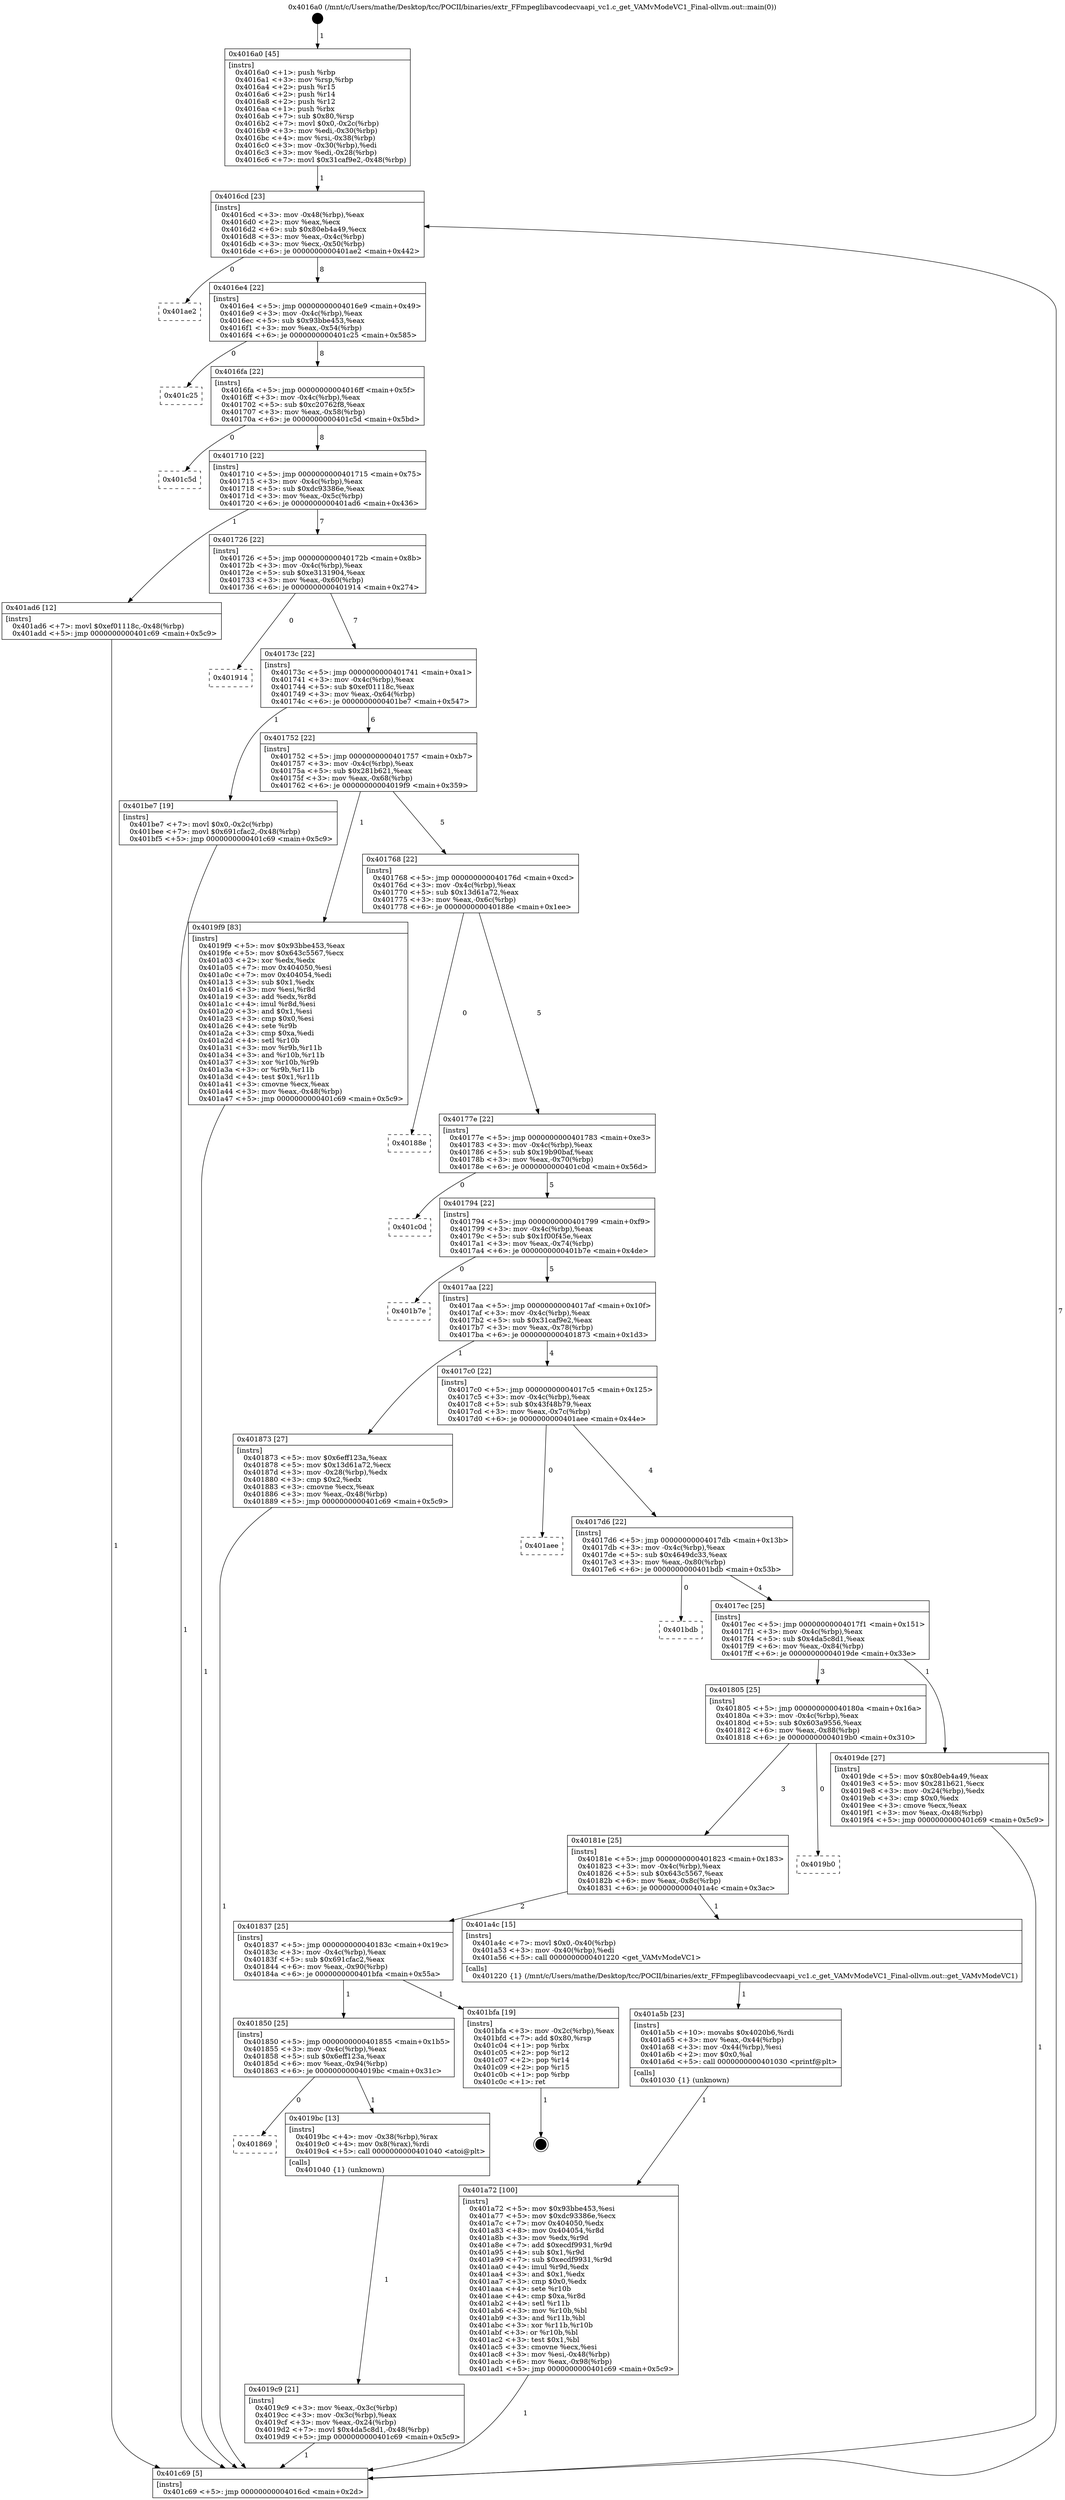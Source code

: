 digraph "0x4016a0" {
  label = "0x4016a0 (/mnt/c/Users/mathe/Desktop/tcc/POCII/binaries/extr_FFmpeglibavcodecvaapi_vc1.c_get_VAMvModeVC1_Final-ollvm.out::main(0))"
  labelloc = "t"
  node[shape=record]

  Entry [label="",width=0.3,height=0.3,shape=circle,fillcolor=black,style=filled]
  "0x4016cd" [label="{
     0x4016cd [23]\l
     | [instrs]\l
     &nbsp;&nbsp;0x4016cd \<+3\>: mov -0x48(%rbp),%eax\l
     &nbsp;&nbsp;0x4016d0 \<+2\>: mov %eax,%ecx\l
     &nbsp;&nbsp;0x4016d2 \<+6\>: sub $0x80eb4a49,%ecx\l
     &nbsp;&nbsp;0x4016d8 \<+3\>: mov %eax,-0x4c(%rbp)\l
     &nbsp;&nbsp;0x4016db \<+3\>: mov %ecx,-0x50(%rbp)\l
     &nbsp;&nbsp;0x4016de \<+6\>: je 0000000000401ae2 \<main+0x442\>\l
  }"]
  "0x401ae2" [label="{
     0x401ae2\l
  }", style=dashed]
  "0x4016e4" [label="{
     0x4016e4 [22]\l
     | [instrs]\l
     &nbsp;&nbsp;0x4016e4 \<+5\>: jmp 00000000004016e9 \<main+0x49\>\l
     &nbsp;&nbsp;0x4016e9 \<+3\>: mov -0x4c(%rbp),%eax\l
     &nbsp;&nbsp;0x4016ec \<+5\>: sub $0x93bbe453,%eax\l
     &nbsp;&nbsp;0x4016f1 \<+3\>: mov %eax,-0x54(%rbp)\l
     &nbsp;&nbsp;0x4016f4 \<+6\>: je 0000000000401c25 \<main+0x585\>\l
  }"]
  Exit [label="",width=0.3,height=0.3,shape=circle,fillcolor=black,style=filled,peripheries=2]
  "0x401c25" [label="{
     0x401c25\l
  }", style=dashed]
  "0x4016fa" [label="{
     0x4016fa [22]\l
     | [instrs]\l
     &nbsp;&nbsp;0x4016fa \<+5\>: jmp 00000000004016ff \<main+0x5f\>\l
     &nbsp;&nbsp;0x4016ff \<+3\>: mov -0x4c(%rbp),%eax\l
     &nbsp;&nbsp;0x401702 \<+5\>: sub $0xc20762f8,%eax\l
     &nbsp;&nbsp;0x401707 \<+3\>: mov %eax,-0x58(%rbp)\l
     &nbsp;&nbsp;0x40170a \<+6\>: je 0000000000401c5d \<main+0x5bd\>\l
  }"]
  "0x401a72" [label="{
     0x401a72 [100]\l
     | [instrs]\l
     &nbsp;&nbsp;0x401a72 \<+5\>: mov $0x93bbe453,%esi\l
     &nbsp;&nbsp;0x401a77 \<+5\>: mov $0xdc93386e,%ecx\l
     &nbsp;&nbsp;0x401a7c \<+7\>: mov 0x404050,%edx\l
     &nbsp;&nbsp;0x401a83 \<+8\>: mov 0x404054,%r8d\l
     &nbsp;&nbsp;0x401a8b \<+3\>: mov %edx,%r9d\l
     &nbsp;&nbsp;0x401a8e \<+7\>: add $0xecdf9931,%r9d\l
     &nbsp;&nbsp;0x401a95 \<+4\>: sub $0x1,%r9d\l
     &nbsp;&nbsp;0x401a99 \<+7\>: sub $0xecdf9931,%r9d\l
     &nbsp;&nbsp;0x401aa0 \<+4\>: imul %r9d,%edx\l
     &nbsp;&nbsp;0x401aa4 \<+3\>: and $0x1,%edx\l
     &nbsp;&nbsp;0x401aa7 \<+3\>: cmp $0x0,%edx\l
     &nbsp;&nbsp;0x401aaa \<+4\>: sete %r10b\l
     &nbsp;&nbsp;0x401aae \<+4\>: cmp $0xa,%r8d\l
     &nbsp;&nbsp;0x401ab2 \<+4\>: setl %r11b\l
     &nbsp;&nbsp;0x401ab6 \<+3\>: mov %r10b,%bl\l
     &nbsp;&nbsp;0x401ab9 \<+3\>: and %r11b,%bl\l
     &nbsp;&nbsp;0x401abc \<+3\>: xor %r11b,%r10b\l
     &nbsp;&nbsp;0x401abf \<+3\>: or %r10b,%bl\l
     &nbsp;&nbsp;0x401ac2 \<+3\>: test $0x1,%bl\l
     &nbsp;&nbsp;0x401ac5 \<+3\>: cmovne %ecx,%esi\l
     &nbsp;&nbsp;0x401ac8 \<+3\>: mov %esi,-0x48(%rbp)\l
     &nbsp;&nbsp;0x401acb \<+6\>: mov %eax,-0x98(%rbp)\l
     &nbsp;&nbsp;0x401ad1 \<+5\>: jmp 0000000000401c69 \<main+0x5c9\>\l
  }"]
  "0x401c5d" [label="{
     0x401c5d\l
  }", style=dashed]
  "0x401710" [label="{
     0x401710 [22]\l
     | [instrs]\l
     &nbsp;&nbsp;0x401710 \<+5\>: jmp 0000000000401715 \<main+0x75\>\l
     &nbsp;&nbsp;0x401715 \<+3\>: mov -0x4c(%rbp),%eax\l
     &nbsp;&nbsp;0x401718 \<+5\>: sub $0xdc93386e,%eax\l
     &nbsp;&nbsp;0x40171d \<+3\>: mov %eax,-0x5c(%rbp)\l
     &nbsp;&nbsp;0x401720 \<+6\>: je 0000000000401ad6 \<main+0x436\>\l
  }"]
  "0x401a5b" [label="{
     0x401a5b [23]\l
     | [instrs]\l
     &nbsp;&nbsp;0x401a5b \<+10\>: movabs $0x4020b6,%rdi\l
     &nbsp;&nbsp;0x401a65 \<+3\>: mov %eax,-0x44(%rbp)\l
     &nbsp;&nbsp;0x401a68 \<+3\>: mov -0x44(%rbp),%esi\l
     &nbsp;&nbsp;0x401a6b \<+2\>: mov $0x0,%al\l
     &nbsp;&nbsp;0x401a6d \<+5\>: call 0000000000401030 \<printf@plt\>\l
     | [calls]\l
     &nbsp;&nbsp;0x401030 \{1\} (unknown)\l
  }"]
  "0x401ad6" [label="{
     0x401ad6 [12]\l
     | [instrs]\l
     &nbsp;&nbsp;0x401ad6 \<+7\>: movl $0xef01118c,-0x48(%rbp)\l
     &nbsp;&nbsp;0x401add \<+5\>: jmp 0000000000401c69 \<main+0x5c9\>\l
  }"]
  "0x401726" [label="{
     0x401726 [22]\l
     | [instrs]\l
     &nbsp;&nbsp;0x401726 \<+5\>: jmp 000000000040172b \<main+0x8b\>\l
     &nbsp;&nbsp;0x40172b \<+3\>: mov -0x4c(%rbp),%eax\l
     &nbsp;&nbsp;0x40172e \<+5\>: sub $0xe3131904,%eax\l
     &nbsp;&nbsp;0x401733 \<+3\>: mov %eax,-0x60(%rbp)\l
     &nbsp;&nbsp;0x401736 \<+6\>: je 0000000000401914 \<main+0x274\>\l
  }"]
  "0x4019c9" [label="{
     0x4019c9 [21]\l
     | [instrs]\l
     &nbsp;&nbsp;0x4019c9 \<+3\>: mov %eax,-0x3c(%rbp)\l
     &nbsp;&nbsp;0x4019cc \<+3\>: mov -0x3c(%rbp),%eax\l
     &nbsp;&nbsp;0x4019cf \<+3\>: mov %eax,-0x24(%rbp)\l
     &nbsp;&nbsp;0x4019d2 \<+7\>: movl $0x4da5c8d1,-0x48(%rbp)\l
     &nbsp;&nbsp;0x4019d9 \<+5\>: jmp 0000000000401c69 \<main+0x5c9\>\l
  }"]
  "0x401914" [label="{
     0x401914\l
  }", style=dashed]
  "0x40173c" [label="{
     0x40173c [22]\l
     | [instrs]\l
     &nbsp;&nbsp;0x40173c \<+5\>: jmp 0000000000401741 \<main+0xa1\>\l
     &nbsp;&nbsp;0x401741 \<+3\>: mov -0x4c(%rbp),%eax\l
     &nbsp;&nbsp;0x401744 \<+5\>: sub $0xef01118c,%eax\l
     &nbsp;&nbsp;0x401749 \<+3\>: mov %eax,-0x64(%rbp)\l
     &nbsp;&nbsp;0x40174c \<+6\>: je 0000000000401be7 \<main+0x547\>\l
  }"]
  "0x401869" [label="{
     0x401869\l
  }", style=dashed]
  "0x401be7" [label="{
     0x401be7 [19]\l
     | [instrs]\l
     &nbsp;&nbsp;0x401be7 \<+7\>: movl $0x0,-0x2c(%rbp)\l
     &nbsp;&nbsp;0x401bee \<+7\>: movl $0x691cfac2,-0x48(%rbp)\l
     &nbsp;&nbsp;0x401bf5 \<+5\>: jmp 0000000000401c69 \<main+0x5c9\>\l
  }"]
  "0x401752" [label="{
     0x401752 [22]\l
     | [instrs]\l
     &nbsp;&nbsp;0x401752 \<+5\>: jmp 0000000000401757 \<main+0xb7\>\l
     &nbsp;&nbsp;0x401757 \<+3\>: mov -0x4c(%rbp),%eax\l
     &nbsp;&nbsp;0x40175a \<+5\>: sub $0x281b621,%eax\l
     &nbsp;&nbsp;0x40175f \<+3\>: mov %eax,-0x68(%rbp)\l
     &nbsp;&nbsp;0x401762 \<+6\>: je 00000000004019f9 \<main+0x359\>\l
  }"]
  "0x4019bc" [label="{
     0x4019bc [13]\l
     | [instrs]\l
     &nbsp;&nbsp;0x4019bc \<+4\>: mov -0x38(%rbp),%rax\l
     &nbsp;&nbsp;0x4019c0 \<+4\>: mov 0x8(%rax),%rdi\l
     &nbsp;&nbsp;0x4019c4 \<+5\>: call 0000000000401040 \<atoi@plt\>\l
     | [calls]\l
     &nbsp;&nbsp;0x401040 \{1\} (unknown)\l
  }"]
  "0x4019f9" [label="{
     0x4019f9 [83]\l
     | [instrs]\l
     &nbsp;&nbsp;0x4019f9 \<+5\>: mov $0x93bbe453,%eax\l
     &nbsp;&nbsp;0x4019fe \<+5\>: mov $0x643c5567,%ecx\l
     &nbsp;&nbsp;0x401a03 \<+2\>: xor %edx,%edx\l
     &nbsp;&nbsp;0x401a05 \<+7\>: mov 0x404050,%esi\l
     &nbsp;&nbsp;0x401a0c \<+7\>: mov 0x404054,%edi\l
     &nbsp;&nbsp;0x401a13 \<+3\>: sub $0x1,%edx\l
     &nbsp;&nbsp;0x401a16 \<+3\>: mov %esi,%r8d\l
     &nbsp;&nbsp;0x401a19 \<+3\>: add %edx,%r8d\l
     &nbsp;&nbsp;0x401a1c \<+4\>: imul %r8d,%esi\l
     &nbsp;&nbsp;0x401a20 \<+3\>: and $0x1,%esi\l
     &nbsp;&nbsp;0x401a23 \<+3\>: cmp $0x0,%esi\l
     &nbsp;&nbsp;0x401a26 \<+4\>: sete %r9b\l
     &nbsp;&nbsp;0x401a2a \<+3\>: cmp $0xa,%edi\l
     &nbsp;&nbsp;0x401a2d \<+4\>: setl %r10b\l
     &nbsp;&nbsp;0x401a31 \<+3\>: mov %r9b,%r11b\l
     &nbsp;&nbsp;0x401a34 \<+3\>: and %r10b,%r11b\l
     &nbsp;&nbsp;0x401a37 \<+3\>: xor %r10b,%r9b\l
     &nbsp;&nbsp;0x401a3a \<+3\>: or %r9b,%r11b\l
     &nbsp;&nbsp;0x401a3d \<+4\>: test $0x1,%r11b\l
     &nbsp;&nbsp;0x401a41 \<+3\>: cmovne %ecx,%eax\l
     &nbsp;&nbsp;0x401a44 \<+3\>: mov %eax,-0x48(%rbp)\l
     &nbsp;&nbsp;0x401a47 \<+5\>: jmp 0000000000401c69 \<main+0x5c9\>\l
  }"]
  "0x401768" [label="{
     0x401768 [22]\l
     | [instrs]\l
     &nbsp;&nbsp;0x401768 \<+5\>: jmp 000000000040176d \<main+0xcd\>\l
     &nbsp;&nbsp;0x40176d \<+3\>: mov -0x4c(%rbp),%eax\l
     &nbsp;&nbsp;0x401770 \<+5\>: sub $0x13d61a72,%eax\l
     &nbsp;&nbsp;0x401775 \<+3\>: mov %eax,-0x6c(%rbp)\l
     &nbsp;&nbsp;0x401778 \<+6\>: je 000000000040188e \<main+0x1ee\>\l
  }"]
  "0x401850" [label="{
     0x401850 [25]\l
     | [instrs]\l
     &nbsp;&nbsp;0x401850 \<+5\>: jmp 0000000000401855 \<main+0x1b5\>\l
     &nbsp;&nbsp;0x401855 \<+3\>: mov -0x4c(%rbp),%eax\l
     &nbsp;&nbsp;0x401858 \<+5\>: sub $0x6eff123a,%eax\l
     &nbsp;&nbsp;0x40185d \<+6\>: mov %eax,-0x94(%rbp)\l
     &nbsp;&nbsp;0x401863 \<+6\>: je 00000000004019bc \<main+0x31c\>\l
  }"]
  "0x40188e" [label="{
     0x40188e\l
  }", style=dashed]
  "0x40177e" [label="{
     0x40177e [22]\l
     | [instrs]\l
     &nbsp;&nbsp;0x40177e \<+5\>: jmp 0000000000401783 \<main+0xe3\>\l
     &nbsp;&nbsp;0x401783 \<+3\>: mov -0x4c(%rbp),%eax\l
     &nbsp;&nbsp;0x401786 \<+5\>: sub $0x19b90baf,%eax\l
     &nbsp;&nbsp;0x40178b \<+3\>: mov %eax,-0x70(%rbp)\l
     &nbsp;&nbsp;0x40178e \<+6\>: je 0000000000401c0d \<main+0x56d\>\l
  }"]
  "0x401bfa" [label="{
     0x401bfa [19]\l
     | [instrs]\l
     &nbsp;&nbsp;0x401bfa \<+3\>: mov -0x2c(%rbp),%eax\l
     &nbsp;&nbsp;0x401bfd \<+7\>: add $0x80,%rsp\l
     &nbsp;&nbsp;0x401c04 \<+1\>: pop %rbx\l
     &nbsp;&nbsp;0x401c05 \<+2\>: pop %r12\l
     &nbsp;&nbsp;0x401c07 \<+2\>: pop %r14\l
     &nbsp;&nbsp;0x401c09 \<+2\>: pop %r15\l
     &nbsp;&nbsp;0x401c0b \<+1\>: pop %rbp\l
     &nbsp;&nbsp;0x401c0c \<+1\>: ret\l
  }"]
  "0x401c0d" [label="{
     0x401c0d\l
  }", style=dashed]
  "0x401794" [label="{
     0x401794 [22]\l
     | [instrs]\l
     &nbsp;&nbsp;0x401794 \<+5\>: jmp 0000000000401799 \<main+0xf9\>\l
     &nbsp;&nbsp;0x401799 \<+3\>: mov -0x4c(%rbp),%eax\l
     &nbsp;&nbsp;0x40179c \<+5\>: sub $0x1f00f45e,%eax\l
     &nbsp;&nbsp;0x4017a1 \<+3\>: mov %eax,-0x74(%rbp)\l
     &nbsp;&nbsp;0x4017a4 \<+6\>: je 0000000000401b7e \<main+0x4de\>\l
  }"]
  "0x401837" [label="{
     0x401837 [25]\l
     | [instrs]\l
     &nbsp;&nbsp;0x401837 \<+5\>: jmp 000000000040183c \<main+0x19c\>\l
     &nbsp;&nbsp;0x40183c \<+3\>: mov -0x4c(%rbp),%eax\l
     &nbsp;&nbsp;0x40183f \<+5\>: sub $0x691cfac2,%eax\l
     &nbsp;&nbsp;0x401844 \<+6\>: mov %eax,-0x90(%rbp)\l
     &nbsp;&nbsp;0x40184a \<+6\>: je 0000000000401bfa \<main+0x55a\>\l
  }"]
  "0x401b7e" [label="{
     0x401b7e\l
  }", style=dashed]
  "0x4017aa" [label="{
     0x4017aa [22]\l
     | [instrs]\l
     &nbsp;&nbsp;0x4017aa \<+5\>: jmp 00000000004017af \<main+0x10f\>\l
     &nbsp;&nbsp;0x4017af \<+3\>: mov -0x4c(%rbp),%eax\l
     &nbsp;&nbsp;0x4017b2 \<+5\>: sub $0x31caf9e2,%eax\l
     &nbsp;&nbsp;0x4017b7 \<+3\>: mov %eax,-0x78(%rbp)\l
     &nbsp;&nbsp;0x4017ba \<+6\>: je 0000000000401873 \<main+0x1d3\>\l
  }"]
  "0x401a4c" [label="{
     0x401a4c [15]\l
     | [instrs]\l
     &nbsp;&nbsp;0x401a4c \<+7\>: movl $0x0,-0x40(%rbp)\l
     &nbsp;&nbsp;0x401a53 \<+3\>: mov -0x40(%rbp),%edi\l
     &nbsp;&nbsp;0x401a56 \<+5\>: call 0000000000401220 \<get_VAMvModeVC1\>\l
     | [calls]\l
     &nbsp;&nbsp;0x401220 \{1\} (/mnt/c/Users/mathe/Desktop/tcc/POCII/binaries/extr_FFmpeglibavcodecvaapi_vc1.c_get_VAMvModeVC1_Final-ollvm.out::get_VAMvModeVC1)\l
  }"]
  "0x401873" [label="{
     0x401873 [27]\l
     | [instrs]\l
     &nbsp;&nbsp;0x401873 \<+5\>: mov $0x6eff123a,%eax\l
     &nbsp;&nbsp;0x401878 \<+5\>: mov $0x13d61a72,%ecx\l
     &nbsp;&nbsp;0x40187d \<+3\>: mov -0x28(%rbp),%edx\l
     &nbsp;&nbsp;0x401880 \<+3\>: cmp $0x2,%edx\l
     &nbsp;&nbsp;0x401883 \<+3\>: cmovne %ecx,%eax\l
     &nbsp;&nbsp;0x401886 \<+3\>: mov %eax,-0x48(%rbp)\l
     &nbsp;&nbsp;0x401889 \<+5\>: jmp 0000000000401c69 \<main+0x5c9\>\l
  }"]
  "0x4017c0" [label="{
     0x4017c0 [22]\l
     | [instrs]\l
     &nbsp;&nbsp;0x4017c0 \<+5\>: jmp 00000000004017c5 \<main+0x125\>\l
     &nbsp;&nbsp;0x4017c5 \<+3\>: mov -0x4c(%rbp),%eax\l
     &nbsp;&nbsp;0x4017c8 \<+5\>: sub $0x43f48b79,%eax\l
     &nbsp;&nbsp;0x4017cd \<+3\>: mov %eax,-0x7c(%rbp)\l
     &nbsp;&nbsp;0x4017d0 \<+6\>: je 0000000000401aee \<main+0x44e\>\l
  }"]
  "0x401c69" [label="{
     0x401c69 [5]\l
     | [instrs]\l
     &nbsp;&nbsp;0x401c69 \<+5\>: jmp 00000000004016cd \<main+0x2d\>\l
  }"]
  "0x4016a0" [label="{
     0x4016a0 [45]\l
     | [instrs]\l
     &nbsp;&nbsp;0x4016a0 \<+1\>: push %rbp\l
     &nbsp;&nbsp;0x4016a1 \<+3\>: mov %rsp,%rbp\l
     &nbsp;&nbsp;0x4016a4 \<+2\>: push %r15\l
     &nbsp;&nbsp;0x4016a6 \<+2\>: push %r14\l
     &nbsp;&nbsp;0x4016a8 \<+2\>: push %r12\l
     &nbsp;&nbsp;0x4016aa \<+1\>: push %rbx\l
     &nbsp;&nbsp;0x4016ab \<+7\>: sub $0x80,%rsp\l
     &nbsp;&nbsp;0x4016b2 \<+7\>: movl $0x0,-0x2c(%rbp)\l
     &nbsp;&nbsp;0x4016b9 \<+3\>: mov %edi,-0x30(%rbp)\l
     &nbsp;&nbsp;0x4016bc \<+4\>: mov %rsi,-0x38(%rbp)\l
     &nbsp;&nbsp;0x4016c0 \<+3\>: mov -0x30(%rbp),%edi\l
     &nbsp;&nbsp;0x4016c3 \<+3\>: mov %edi,-0x28(%rbp)\l
     &nbsp;&nbsp;0x4016c6 \<+7\>: movl $0x31caf9e2,-0x48(%rbp)\l
  }"]
  "0x40181e" [label="{
     0x40181e [25]\l
     | [instrs]\l
     &nbsp;&nbsp;0x40181e \<+5\>: jmp 0000000000401823 \<main+0x183\>\l
     &nbsp;&nbsp;0x401823 \<+3\>: mov -0x4c(%rbp),%eax\l
     &nbsp;&nbsp;0x401826 \<+5\>: sub $0x643c5567,%eax\l
     &nbsp;&nbsp;0x40182b \<+6\>: mov %eax,-0x8c(%rbp)\l
     &nbsp;&nbsp;0x401831 \<+6\>: je 0000000000401a4c \<main+0x3ac\>\l
  }"]
  "0x401aee" [label="{
     0x401aee\l
  }", style=dashed]
  "0x4017d6" [label="{
     0x4017d6 [22]\l
     | [instrs]\l
     &nbsp;&nbsp;0x4017d6 \<+5\>: jmp 00000000004017db \<main+0x13b\>\l
     &nbsp;&nbsp;0x4017db \<+3\>: mov -0x4c(%rbp),%eax\l
     &nbsp;&nbsp;0x4017de \<+5\>: sub $0x4649dc33,%eax\l
     &nbsp;&nbsp;0x4017e3 \<+3\>: mov %eax,-0x80(%rbp)\l
     &nbsp;&nbsp;0x4017e6 \<+6\>: je 0000000000401bdb \<main+0x53b\>\l
  }"]
  "0x4019b0" [label="{
     0x4019b0\l
  }", style=dashed]
  "0x401bdb" [label="{
     0x401bdb\l
  }", style=dashed]
  "0x4017ec" [label="{
     0x4017ec [25]\l
     | [instrs]\l
     &nbsp;&nbsp;0x4017ec \<+5\>: jmp 00000000004017f1 \<main+0x151\>\l
     &nbsp;&nbsp;0x4017f1 \<+3\>: mov -0x4c(%rbp),%eax\l
     &nbsp;&nbsp;0x4017f4 \<+5\>: sub $0x4da5c8d1,%eax\l
     &nbsp;&nbsp;0x4017f9 \<+6\>: mov %eax,-0x84(%rbp)\l
     &nbsp;&nbsp;0x4017ff \<+6\>: je 00000000004019de \<main+0x33e\>\l
  }"]
  "0x401805" [label="{
     0x401805 [25]\l
     | [instrs]\l
     &nbsp;&nbsp;0x401805 \<+5\>: jmp 000000000040180a \<main+0x16a\>\l
     &nbsp;&nbsp;0x40180a \<+3\>: mov -0x4c(%rbp),%eax\l
     &nbsp;&nbsp;0x40180d \<+5\>: sub $0x603a9556,%eax\l
     &nbsp;&nbsp;0x401812 \<+6\>: mov %eax,-0x88(%rbp)\l
     &nbsp;&nbsp;0x401818 \<+6\>: je 00000000004019b0 \<main+0x310\>\l
  }"]
  "0x4019de" [label="{
     0x4019de [27]\l
     | [instrs]\l
     &nbsp;&nbsp;0x4019de \<+5\>: mov $0x80eb4a49,%eax\l
     &nbsp;&nbsp;0x4019e3 \<+5\>: mov $0x281b621,%ecx\l
     &nbsp;&nbsp;0x4019e8 \<+3\>: mov -0x24(%rbp),%edx\l
     &nbsp;&nbsp;0x4019eb \<+3\>: cmp $0x0,%edx\l
     &nbsp;&nbsp;0x4019ee \<+3\>: cmove %ecx,%eax\l
     &nbsp;&nbsp;0x4019f1 \<+3\>: mov %eax,-0x48(%rbp)\l
     &nbsp;&nbsp;0x4019f4 \<+5\>: jmp 0000000000401c69 \<main+0x5c9\>\l
  }"]
  Entry -> "0x4016a0" [label=" 1"]
  "0x4016cd" -> "0x401ae2" [label=" 0"]
  "0x4016cd" -> "0x4016e4" [label=" 8"]
  "0x401bfa" -> Exit [label=" 1"]
  "0x4016e4" -> "0x401c25" [label=" 0"]
  "0x4016e4" -> "0x4016fa" [label=" 8"]
  "0x401be7" -> "0x401c69" [label=" 1"]
  "0x4016fa" -> "0x401c5d" [label=" 0"]
  "0x4016fa" -> "0x401710" [label=" 8"]
  "0x401ad6" -> "0x401c69" [label=" 1"]
  "0x401710" -> "0x401ad6" [label=" 1"]
  "0x401710" -> "0x401726" [label=" 7"]
  "0x401a72" -> "0x401c69" [label=" 1"]
  "0x401726" -> "0x401914" [label=" 0"]
  "0x401726" -> "0x40173c" [label=" 7"]
  "0x401a5b" -> "0x401a72" [label=" 1"]
  "0x40173c" -> "0x401be7" [label=" 1"]
  "0x40173c" -> "0x401752" [label=" 6"]
  "0x401a4c" -> "0x401a5b" [label=" 1"]
  "0x401752" -> "0x4019f9" [label=" 1"]
  "0x401752" -> "0x401768" [label=" 5"]
  "0x4019f9" -> "0x401c69" [label=" 1"]
  "0x401768" -> "0x40188e" [label=" 0"]
  "0x401768" -> "0x40177e" [label=" 5"]
  "0x4019c9" -> "0x401c69" [label=" 1"]
  "0x40177e" -> "0x401c0d" [label=" 0"]
  "0x40177e" -> "0x401794" [label=" 5"]
  "0x4019bc" -> "0x4019c9" [label=" 1"]
  "0x401794" -> "0x401b7e" [label=" 0"]
  "0x401794" -> "0x4017aa" [label=" 5"]
  "0x401850" -> "0x4019bc" [label=" 1"]
  "0x4017aa" -> "0x401873" [label=" 1"]
  "0x4017aa" -> "0x4017c0" [label=" 4"]
  "0x401873" -> "0x401c69" [label=" 1"]
  "0x4016a0" -> "0x4016cd" [label=" 1"]
  "0x401c69" -> "0x4016cd" [label=" 7"]
  "0x4019de" -> "0x401c69" [label=" 1"]
  "0x4017c0" -> "0x401aee" [label=" 0"]
  "0x4017c0" -> "0x4017d6" [label=" 4"]
  "0x401837" -> "0x401bfa" [label=" 1"]
  "0x4017d6" -> "0x401bdb" [label=" 0"]
  "0x4017d6" -> "0x4017ec" [label=" 4"]
  "0x401850" -> "0x401869" [label=" 0"]
  "0x4017ec" -> "0x4019de" [label=" 1"]
  "0x4017ec" -> "0x401805" [label=" 3"]
  "0x40181e" -> "0x401837" [label=" 2"]
  "0x401805" -> "0x4019b0" [label=" 0"]
  "0x401805" -> "0x40181e" [label=" 3"]
  "0x401837" -> "0x401850" [label=" 1"]
  "0x40181e" -> "0x401a4c" [label=" 1"]
}
